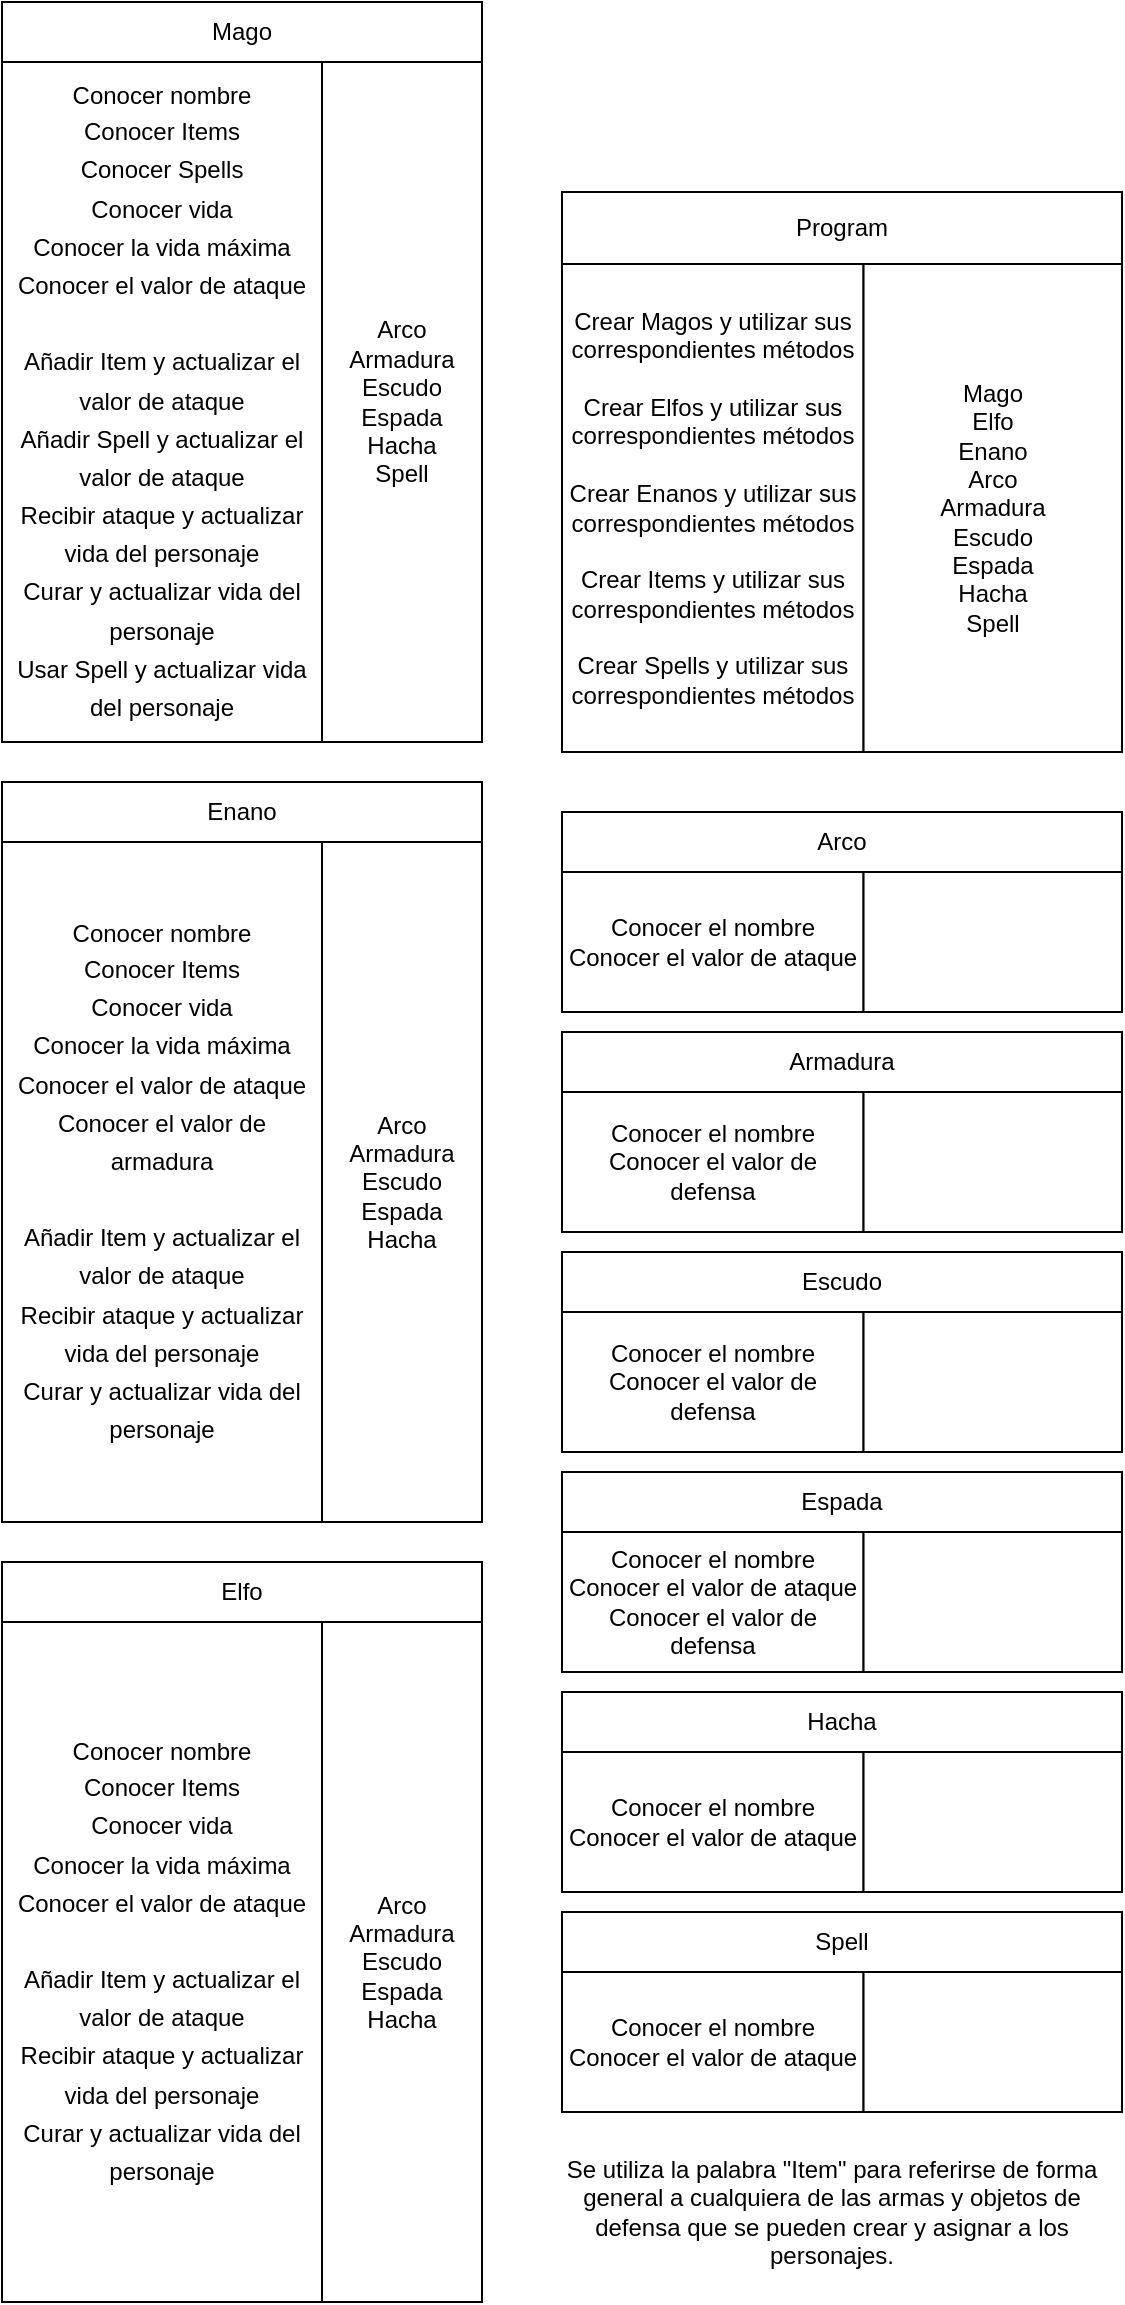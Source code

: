 <mxfile version="24.7.16">
  <diagram name="Página-1" id="kuqY4EXrILYwsMJSM5DG">
    <mxGraphModel grid="1" page="1" gridSize="10" guides="1" tooltips="1" connect="1" arrows="1" fold="1" pageScale="1" pageWidth="827" pageHeight="1169" math="0" shadow="0">
      <root>
        <mxCell id="0" />
        <mxCell id="1" parent="0" />
        <mxCell id="qJ8zN0nMe3HMnmFR6Ydz-25" value="" style="group" connectable="0" vertex="1" parent="1">
          <mxGeometry x="440" y="105" width="280" height="280" as="geometry" />
        </mxCell>
        <mxCell id="qJ8zN0nMe3HMnmFR6Ydz-26" value="Program" style="rounded=0;whiteSpace=wrap;html=1;" vertex="1" parent="qJ8zN0nMe3HMnmFR6Ydz-25">
          <mxGeometry width="280" height="36" as="geometry" />
        </mxCell>
        <mxCell id="qJ8zN0nMe3HMnmFR6Ydz-27" value="Crear Magos y utilizar sus correspondientes métodos&lt;div&gt;&lt;br&gt;&lt;div&gt;Crear Elfos&amp;nbsp;&lt;span style=&quot;background-color: initial;&quot;&gt;y utilizar sus correspondientes métodos&lt;/span&gt;&lt;/div&gt;&lt;div&gt;&lt;span style=&quot;background-color: initial;&quot;&gt;&lt;br&gt;&lt;/span&gt;&lt;/div&gt;&lt;div&gt;Crear Enanos&amp;nbsp;&lt;span style=&quot;background-color: initial;&quot;&gt;y utilizar sus correspondientes métodos&lt;/span&gt;&lt;/div&gt;&lt;/div&gt;&lt;div&gt;&lt;span style=&quot;background-color: initial;&quot;&gt;&lt;br&gt;&lt;/span&gt;&lt;/div&gt;&lt;div&gt;&lt;span style=&quot;background-color: initial;&quot;&gt;Crear Items&amp;nbsp;&lt;/span&gt;&lt;span style=&quot;background-color: initial;&quot;&gt;y utilizar sus correspondientes métodos&lt;/span&gt;&lt;/div&gt;&lt;div&gt;&lt;span style=&quot;background-color: initial;&quot;&gt;&lt;br&gt;&lt;/span&gt;&lt;/div&gt;&lt;div&gt;&lt;span style=&quot;background-color: initial;&quot;&gt;Crear Spells&amp;nbsp;&lt;/span&gt;&lt;span style=&quot;background-color: initial;&quot;&gt;y utilizar sus correspondientes métodos&lt;/span&gt;&lt;/div&gt;" style="rounded=0;whiteSpace=wrap;html=1;" vertex="1" parent="qJ8zN0nMe3HMnmFR6Ydz-25">
          <mxGeometry y="36" width="150.77" height="244" as="geometry" />
        </mxCell>
        <mxCell id="qJ8zN0nMe3HMnmFR6Ydz-28" value="Mago&lt;div&gt;Elfo&lt;/div&gt;&lt;div&gt;Enano&lt;/div&gt;&lt;div&gt;&lt;span style=&quot;background-color: initial;&quot;&gt;Arco&lt;/span&gt;&lt;div&gt;&lt;span style=&quot;background-color: initial;&quot;&gt;Armadura&lt;/span&gt;&lt;/div&gt;&lt;div&gt;&lt;span style=&quot;background-color: initial;&quot;&gt;Escudo&lt;/span&gt;&lt;/div&gt;&lt;div&gt;Espada&lt;/div&gt;&lt;div&gt;Hacha&lt;/div&gt;&lt;div&gt;Spell&lt;/div&gt;&lt;/div&gt;" style="rounded=0;whiteSpace=wrap;html=1;" vertex="1" parent="qJ8zN0nMe3HMnmFR6Ydz-25">
          <mxGeometry x="150.77" y="36" width="129.23" height="244" as="geometry" />
        </mxCell>
        <mxCell id="qJ8zN0nMe3HMnmFR6Ydz-43" value="" style="group" connectable="0" vertex="1" parent="1">
          <mxGeometry x="160" y="10" width="240" height="370" as="geometry" />
        </mxCell>
        <mxCell id="qJ8zN0nMe3HMnmFR6Ydz-29" value="Mago" style="rounded=0;whiteSpace=wrap;html=1;" vertex="1" parent="qJ8zN0nMe3HMnmFR6Ydz-43">
          <mxGeometry width="240" height="30" as="geometry" />
        </mxCell>
        <mxCell id="qJ8zN0nMe3HMnmFR6Ydz-30" value="Conocer nombre&lt;div style=&quot;font-size: 16px;&quot;&gt;&lt;span style=&quot;font-size: 12px;&quot;&gt;Conocer Items&lt;/span&gt;&lt;/div&gt;&lt;div style=&quot;font-size: 16px;&quot;&gt;&lt;span style=&quot;font-size: 12px;&quot;&gt;Conocer Spells&lt;/span&gt;&lt;/div&gt;&lt;div style=&quot;font-size: 16px;&quot;&gt;&lt;span style=&quot;font-size: 12px;&quot;&gt;Conocer vida&lt;/span&gt;&lt;/div&gt;&lt;div style=&quot;font-size: 16px;&quot;&gt;&lt;span style=&quot;font-size: 12px;&quot;&gt;Conocer la vida máxima&lt;/span&gt;&lt;/div&gt;&lt;div style=&quot;font-size: 16px;&quot;&gt;&lt;span style=&quot;font-size: 12px;&quot;&gt;Conocer el valor de ataque&lt;/span&gt;&lt;/div&gt;&lt;div style=&quot;font-size: 16px;&quot;&gt;&lt;span style=&quot;font-size: 12px;&quot;&gt;&lt;br&gt;&lt;/span&gt;&lt;/div&gt;&lt;div style=&quot;font-size: 16px;&quot;&gt;&lt;div&gt;&lt;span style=&quot;font-size: 12px;&quot;&gt;Añadir Item y actualizar el valor de ataque&lt;/span&gt;&lt;/div&gt;&lt;div&gt;&lt;span style=&quot;font-size: 12px;&quot;&gt;Añadir Spell&amp;nbsp;&lt;/span&gt;&lt;span style=&quot;font-size: 12px; background-color: initial;&quot;&gt;y actualizar el valor de ataque&lt;/span&gt;&lt;/div&gt;&lt;/div&gt;&lt;div style=&quot;font-size: 16px;&quot;&gt;&lt;span style=&quot;font-size: 12px;&quot;&gt;Recibir ataque&lt;/span&gt;&lt;span style=&quot;background-color: initial; font-size: 12px;&quot;&gt;&amp;nbsp;&lt;/span&gt;&lt;span style=&quot;background-color: initial; font-size: 12px;&quot;&gt;y actualizar vida del personaje&lt;/span&gt;&lt;/div&gt;&lt;div style=&quot;font-size: 16px;&quot;&gt;&lt;span style=&quot;font-size: 12px;&quot;&gt;Curar&amp;nbsp;&lt;/span&gt;&lt;span style=&quot;background-color: initial; font-size: 12px;&quot;&gt;y actualizar vida del personaje&lt;/span&gt;&lt;/div&gt;&lt;div style=&quot;font-size: 16px;&quot;&gt;&lt;span style=&quot;font-size: 12px;&quot;&gt;Usar Spell&amp;nbsp;&lt;/span&gt;&lt;span style=&quot;background-color: initial; font-size: 12px;&quot;&gt;y actualizar vida del personaje&lt;/span&gt;&lt;span style=&quot;background-color: initial; color: rgba(0, 0, 0, 0); font-family: monospace; font-size: 0px; text-align: start; text-wrap: nowrap;&quot;&gt;%3CmxGraphModel%3E%3Croot%3E%3CmxCell%20id%3D%220%22%2F%3E%3CmxCell%20id%3D%221%22%20parent%3D%220%22%2F%3E%3CmxCell%20id%3D%222%22%20style%3D%22edgeStyle%3DorthogonalEdgeStyle%3Brounded%3D0%3BorthogonalLoop%3D1%3BjettySize%3Dauto%3Bhtml%3D1%3BexitX%3D1%3BexitY%3D0.25%3BexitDx%3D0%3BexitDy%3D0%3BentryX%3D0.337%3BentryY%3D0.999%3BentryDx%3D0%3BentryDy%3D0%3BentryPerimeter%3D0%3B%22%20edge%3D%221%22%20parent%3D%221%22%3E%3CmxGeometry%20relative%3D%221%22%20as%3D%22geometry%22%3E%3CmxPoint%20x%3D%22271%22%20y%3D%22728%22%20as%3D%22sourcePoint%22%2F%3E%3CmxPoint%20x%3D%22314%22%20y%3D%22780%22%20as%3D%22targetPoint%22%2F%3E%3C%2FmxGeometry%3E%3C%2FmxCell%3E%3C%2Froot%3E%3C%2FmxGraphModel%3E&lt;/span&gt;&lt;/div&gt;" style="rounded=0;whiteSpace=wrap;html=1;" vertex="1" parent="qJ8zN0nMe3HMnmFR6Ydz-43">
          <mxGeometry y="30" width="160" height="340" as="geometry" />
        </mxCell>
        <mxCell id="qJ8zN0nMe3HMnmFR6Ydz-31" value="&lt;span style=&quot;background-color: initial;&quot;&gt;Arco&lt;/span&gt;&lt;div&gt;&lt;span style=&quot;background-color: initial;&quot;&gt;Armadura&lt;/span&gt;&lt;/div&gt;&lt;div&gt;&lt;span style=&quot;background-color: initial;&quot;&gt;Escudo&lt;/span&gt;&lt;/div&gt;&lt;div&gt;Espada&lt;/div&gt;&lt;div&gt;Hacha&lt;/div&gt;&lt;div&gt;Spell&lt;/div&gt;" style="rounded=0;whiteSpace=wrap;html=1;" vertex="1" parent="qJ8zN0nMe3HMnmFR6Ydz-43">
          <mxGeometry x="160" y="30" width="80" height="340" as="geometry" />
        </mxCell>
        <mxCell id="qJ8zN0nMe3HMnmFR6Ydz-44" value="" style="group" connectable="0" vertex="1" parent="1">
          <mxGeometry x="160" y="400" width="240" height="370" as="geometry" />
        </mxCell>
        <mxCell id="qJ8zN0nMe3HMnmFR6Ydz-32" value="Enano" style="rounded=0;whiteSpace=wrap;html=1;" vertex="1" parent="qJ8zN0nMe3HMnmFR6Ydz-44">
          <mxGeometry width="240" height="30" as="geometry" />
        </mxCell>
        <mxCell id="qJ8zN0nMe3HMnmFR6Ydz-33" value="Conocer nombre&lt;div style=&quot;font-size: 16px;&quot;&gt;&lt;span style=&quot;font-size: 12px;&quot;&gt;Conocer Items&lt;/span&gt;&lt;/div&gt;&lt;div style=&quot;font-size: 16px;&quot;&gt;&lt;span style=&quot;font-size: 12px; background-color: initial;&quot;&gt;Conocer vida&lt;/span&gt;&lt;/div&gt;&lt;div style=&quot;font-size: 16px;&quot;&gt;&lt;span style=&quot;font-size: 12px;&quot;&gt;Conocer la vida máxima&lt;/span&gt;&lt;/div&gt;&lt;div style=&quot;font-size: 16px;&quot;&gt;&lt;span style=&quot;font-size: 12px;&quot;&gt;Conocer el valor de ataque&lt;/span&gt;&lt;/div&gt;&lt;div style=&quot;font-size: 16px;&quot;&gt;&lt;span style=&quot;font-size: 12px;&quot;&gt;Conocer el valor de armadura&lt;/span&gt;&lt;/div&gt;&lt;div style=&quot;font-size: 16px;&quot;&gt;&lt;span style=&quot;font-size: 12px;&quot;&gt;&lt;br&gt;&lt;/span&gt;&lt;/div&gt;&lt;div style=&quot;font-size: 16px;&quot;&gt;&lt;div&gt;&lt;span style=&quot;font-size: 12px;&quot;&gt;Añadir Item&amp;nbsp;&lt;/span&gt;&lt;span style=&quot;font-size: 12px; background-color: initial;&quot;&gt;y actualizar el valor de ataque&lt;/span&gt;&lt;/div&gt;&lt;/div&gt;&lt;div style=&quot;font-size: 16px;&quot;&gt;&lt;span style=&quot;font-size: 12px;&quot;&gt;Recibir ataque y actualizar vida del personaje&lt;/span&gt;&lt;/div&gt;&lt;div style=&quot;font-size: 16px;&quot;&gt;&lt;span style=&quot;font-size: 12px;&quot;&gt;Curar&amp;nbsp;&lt;/span&gt;&lt;span style=&quot;background-color: initial; font-size: 12px;&quot;&gt;y actualizar vida del personaje&lt;/span&gt;&lt;/div&gt;" style="rounded=0;whiteSpace=wrap;html=1;" vertex="1" parent="qJ8zN0nMe3HMnmFR6Ydz-44">
          <mxGeometry y="30" width="160" height="340" as="geometry" />
        </mxCell>
        <mxCell id="qJ8zN0nMe3HMnmFR6Ydz-34" value="&lt;span style=&quot;background-color: initial;&quot;&gt;Arco&lt;/span&gt;&lt;div&gt;&lt;span style=&quot;background-color: initial;&quot;&gt;Armadura&lt;/span&gt;&lt;/div&gt;&lt;div&gt;&lt;span style=&quot;background-color: initial;&quot;&gt;Escudo&lt;/span&gt;&lt;/div&gt;&lt;div&gt;Espada&lt;/div&gt;&lt;div&gt;Hacha&lt;/div&gt;" style="rounded=0;whiteSpace=wrap;html=1;" vertex="1" parent="qJ8zN0nMe3HMnmFR6Ydz-44">
          <mxGeometry x="160" y="30" width="80" height="340" as="geometry" />
        </mxCell>
        <mxCell id="qJ8zN0nMe3HMnmFR6Ydz-45" value="" style="group" connectable="0" vertex="1" parent="1">
          <mxGeometry x="160" y="790" width="240" height="370" as="geometry" />
        </mxCell>
        <mxCell id="qJ8zN0nMe3HMnmFR6Ydz-35" value="Elfo" style="rounded=0;whiteSpace=wrap;html=1;" vertex="1" parent="qJ8zN0nMe3HMnmFR6Ydz-45">
          <mxGeometry width="240" height="30" as="geometry" />
        </mxCell>
        <mxCell id="qJ8zN0nMe3HMnmFR6Ydz-36" value="Conocer nombre&lt;div style=&quot;font-size: 16px;&quot;&gt;&lt;span style=&quot;font-size: 12px;&quot;&gt;Conocer Items&lt;/span&gt;&lt;/div&gt;&lt;div style=&quot;font-size: 16px;&quot;&gt;&lt;span style=&quot;font-size: 12px;&quot;&gt;Conocer vida&lt;/span&gt;&lt;/div&gt;&lt;div style=&quot;font-size: 16px;&quot;&gt;&lt;span style=&quot;font-size: 12px;&quot;&gt;Conocer la vida máxima&lt;/span&gt;&lt;/div&gt;&lt;div style=&quot;font-size: 16px;&quot;&gt;&lt;span style=&quot;font-size: 12px;&quot;&gt;Conocer el valor de ataque&lt;/span&gt;&lt;/div&gt;&lt;div style=&quot;font-size: 16px;&quot;&gt;&lt;span style=&quot;font-size: 12px;&quot;&gt;&lt;br&gt;&lt;/span&gt;&lt;/div&gt;&lt;div style=&quot;font-size: 16px;&quot;&gt;&lt;div&gt;&lt;span style=&quot;font-size: 12px;&quot;&gt;Añadir Item&amp;nbsp;&lt;/span&gt;&lt;span style=&quot;font-size: 12px; background-color: initial;&quot;&gt;y actualizar el valor de ataque&lt;/span&gt;&lt;/div&gt;&lt;/div&gt;&lt;div style=&quot;font-size: 16px;&quot;&gt;&lt;span style=&quot;font-size: 12px;&quot;&gt;Recibir ataque&amp;nbsp;&lt;/span&gt;&lt;span style=&quot;background-color: initial; font-size: 12px;&quot;&gt;y actualizar vida del personaje&lt;/span&gt;&lt;/div&gt;&lt;div style=&quot;font-size: 16px;&quot;&gt;&lt;span style=&quot;font-size: 12px;&quot;&gt;Curar&amp;nbsp;&lt;/span&gt;&lt;span style=&quot;background-color: initial; font-size: 12px;&quot;&gt;y actualizar vida del personaje&lt;/span&gt;&lt;span style=&quot;background-color: initial; color: rgba(0, 0, 0, 0); font-family: monospace; font-size: 0px; text-align: start; text-wrap: nowrap;&quot;&gt;%3CmxGraphModel%3E%3Croot%3E%3CmxCell%20id%3D%220%22%2F%3E%3CmxCell%20id%3D%221%22%20parent%3D%220%22%2F%3E%3CmxCell%20id%3D%222%22%20style%3D%22edgeStyle%3DorthogonalEdgeStyle%3Brounded%3D0%3BorthogonalLoop%3D1%3BjettySize%3Dauto%3Bhtml%3D1%3BexitX%3D1%3BexitY%3D0.25%3BexitDx%3D0%3BexitDy%3D0%3BentryX%3D0.337%3BentryY%3D0.999%3BentryDx%3D0%3BentryDy%3D0%3BentryPerimeter%3D0%3B%22%20edge%3D%221%22%20parent%3D%221%22%3E%3CmxGeometry%20relative%3D%221%22%20as%3D%22geometry%22%3E%3CmxPoint%20x%3D%22271%22%20y%3D%22728%22%20as%3D%22sourcePoint%22%2F%3E%3CmxPoint%20x%3D%22314%22%20y%3D%22780%22%20as%3D%22targetPoint%22%2F%3E%3C%2FmxGeometry%3E%3C%2FmxCell%3E%3C%2Froot%3E%3C%2FmxGraphModel%3E&lt;/span&gt;&lt;/div&gt;" style="rounded=0;whiteSpace=wrap;html=1;" vertex="1" parent="qJ8zN0nMe3HMnmFR6Ydz-45">
          <mxGeometry y="30" width="160" height="340" as="geometry" />
        </mxCell>
        <mxCell id="qJ8zN0nMe3HMnmFR6Ydz-37" value="&lt;span style=&quot;background-color: initial;&quot;&gt;Arco&lt;/span&gt;&lt;div&gt;&lt;span style=&quot;background-color: initial;&quot;&gt;Armadura&lt;/span&gt;&lt;/div&gt;&lt;div&gt;&lt;span style=&quot;background-color: initial;&quot;&gt;Escudo&lt;/span&gt;&lt;/div&gt;&lt;div&gt;Espada&lt;/div&gt;&lt;div&gt;Hacha&lt;/div&gt;" style="rounded=0;whiteSpace=wrap;html=1;" vertex="1" parent="qJ8zN0nMe3HMnmFR6Ydz-45">
          <mxGeometry x="160" y="30" width="80" height="340" as="geometry" />
        </mxCell>
        <mxCell id="qJ8zN0nMe3HMnmFR6Ydz-46" value="" style="group" connectable="0" vertex="1" parent="1">
          <mxGeometry x="440" y="415" width="280" height="100" as="geometry" />
        </mxCell>
        <mxCell id="qJ8zN0nMe3HMnmFR6Ydz-22" value="" style="group" connectable="0" vertex="1" parent="qJ8zN0nMe3HMnmFR6Ydz-46">
          <mxGeometry width="280" height="100" as="geometry" />
        </mxCell>
        <mxCell id="qJ8zN0nMe3HMnmFR6Ydz-23" value="Conocer el nombre&lt;div&gt;Conocer el valor de ataque&lt;/div&gt;" style="rounded=0;whiteSpace=wrap;html=1;" vertex="1" parent="qJ8zN0nMe3HMnmFR6Ydz-22">
          <mxGeometry y="30" width="150.769" height="70" as="geometry" />
        </mxCell>
        <mxCell id="qJ8zN0nMe3HMnmFR6Ydz-24" value="" style="rounded=0;whiteSpace=wrap;html=1;" vertex="1" parent="qJ8zN0nMe3HMnmFR6Ydz-22">
          <mxGeometry x="150.769" y="30" width="129.231" height="70" as="geometry" />
        </mxCell>
        <mxCell id="qJ8zN0nMe3HMnmFR6Ydz-38" value="Arco" style="rounded=0;whiteSpace=wrap;html=1;" vertex="1" parent="qJ8zN0nMe3HMnmFR6Ydz-46">
          <mxGeometry width="280" height="30" as="geometry" />
        </mxCell>
        <mxCell id="qJ8zN0nMe3HMnmFR6Ydz-48" value="" style="group" connectable="0" vertex="1" parent="1">
          <mxGeometry x="440" y="965" width="280" height="100" as="geometry" />
        </mxCell>
        <mxCell id="qJ8zN0nMe3HMnmFR6Ydz-39" value="" style="group" connectable="0" vertex="1" parent="qJ8zN0nMe3HMnmFR6Ydz-48">
          <mxGeometry width="280" height="100" as="geometry" />
        </mxCell>
        <mxCell id="qJ8zN0nMe3HMnmFR6Ydz-40" value="Conocer el nombre&lt;div&gt;Conocer el valor de ataque&lt;/div&gt;" style="rounded=0;whiteSpace=wrap;html=1;" vertex="1" parent="qJ8zN0nMe3HMnmFR6Ydz-39">
          <mxGeometry y="30" width="150.769" height="70" as="geometry" />
        </mxCell>
        <mxCell id="qJ8zN0nMe3HMnmFR6Ydz-41" value="" style="rounded=0;whiteSpace=wrap;html=1;" vertex="1" parent="qJ8zN0nMe3HMnmFR6Ydz-39">
          <mxGeometry x="150.769" y="30" width="129.231" height="70" as="geometry" />
        </mxCell>
        <mxCell id="qJ8zN0nMe3HMnmFR6Ydz-42" value="Spell" style="rounded=0;whiteSpace=wrap;html=1;" vertex="1" parent="qJ8zN0nMe3HMnmFR6Ydz-48">
          <mxGeometry width="280" height="30" as="geometry" />
        </mxCell>
        <mxCell id="qJ8zN0nMe3HMnmFR6Ydz-49" value="" style="group" connectable="0" vertex="1" parent="1">
          <mxGeometry x="440" y="525" width="280" height="100" as="geometry" />
        </mxCell>
        <mxCell id="qJ8zN0nMe3HMnmFR6Ydz-50" value="" style="group" connectable="0" vertex="1" parent="qJ8zN0nMe3HMnmFR6Ydz-49">
          <mxGeometry width="280" height="100" as="geometry" />
        </mxCell>
        <mxCell id="qJ8zN0nMe3HMnmFR6Ydz-51" value="Conocer el nombre&lt;div&gt;Conocer el valor de defensa&lt;/div&gt;" style="rounded=0;whiteSpace=wrap;html=1;" vertex="1" parent="qJ8zN0nMe3HMnmFR6Ydz-50">
          <mxGeometry y="30" width="150.769" height="70" as="geometry" />
        </mxCell>
        <mxCell id="qJ8zN0nMe3HMnmFR6Ydz-52" value="" style="rounded=0;whiteSpace=wrap;html=1;" vertex="1" parent="qJ8zN0nMe3HMnmFR6Ydz-50">
          <mxGeometry x="150.769" y="30" width="129.231" height="70" as="geometry" />
        </mxCell>
        <mxCell id="qJ8zN0nMe3HMnmFR6Ydz-53" value="Armadura" style="rounded=0;whiteSpace=wrap;html=1;" vertex="1" parent="qJ8zN0nMe3HMnmFR6Ydz-49">
          <mxGeometry width="280" height="30" as="geometry" />
        </mxCell>
        <mxCell id="qJ8zN0nMe3HMnmFR6Ydz-55" value="" style="group" connectable="0" vertex="1" parent="1">
          <mxGeometry x="440" y="635" width="280" height="100" as="geometry" />
        </mxCell>
        <mxCell id="qJ8zN0nMe3HMnmFR6Ydz-56" value="" style="group" connectable="0" vertex="1" parent="qJ8zN0nMe3HMnmFR6Ydz-55">
          <mxGeometry width="280" height="100" as="geometry" />
        </mxCell>
        <mxCell id="qJ8zN0nMe3HMnmFR6Ydz-57" value="Conocer el nombre&lt;div&gt;Conocer el valor de defensa&lt;/div&gt;" style="rounded=0;whiteSpace=wrap;html=1;" vertex="1" parent="qJ8zN0nMe3HMnmFR6Ydz-56">
          <mxGeometry y="30" width="150.769" height="70" as="geometry" />
        </mxCell>
        <mxCell id="qJ8zN0nMe3HMnmFR6Ydz-58" value="" style="rounded=0;whiteSpace=wrap;html=1;" vertex="1" parent="qJ8zN0nMe3HMnmFR6Ydz-56">
          <mxGeometry x="150.769" y="30" width="129.231" height="70" as="geometry" />
        </mxCell>
        <mxCell id="qJ8zN0nMe3HMnmFR6Ydz-59" value="Escudo" style="rounded=0;whiteSpace=wrap;html=1;" vertex="1" parent="qJ8zN0nMe3HMnmFR6Ydz-55">
          <mxGeometry width="280" height="30" as="geometry" />
        </mxCell>
        <mxCell id="qJ8zN0nMe3HMnmFR6Ydz-60" value="" style="group" connectable="0" vertex="1" parent="1">
          <mxGeometry x="440" y="745" width="280" height="100" as="geometry" />
        </mxCell>
        <mxCell id="qJ8zN0nMe3HMnmFR6Ydz-61" value="" style="group" connectable="0" vertex="1" parent="qJ8zN0nMe3HMnmFR6Ydz-60">
          <mxGeometry width="280" height="100" as="geometry" />
        </mxCell>
        <mxCell id="qJ8zN0nMe3HMnmFR6Ydz-62" value="Conocer el nombre&lt;div&gt;Conocer el valor de ataque&lt;/div&gt;&lt;div&gt;Conocer el valor de defensa&lt;/div&gt;" style="rounded=0;whiteSpace=wrap;html=1;" vertex="1" parent="qJ8zN0nMe3HMnmFR6Ydz-61">
          <mxGeometry y="30" width="150.769" height="70" as="geometry" />
        </mxCell>
        <mxCell id="qJ8zN0nMe3HMnmFR6Ydz-63" value="" style="rounded=0;whiteSpace=wrap;html=1;" vertex="1" parent="qJ8zN0nMe3HMnmFR6Ydz-61">
          <mxGeometry x="150.769" y="30" width="129.231" height="70" as="geometry" />
        </mxCell>
        <mxCell id="qJ8zN0nMe3HMnmFR6Ydz-64" value="Espada" style="rounded=0;whiteSpace=wrap;html=1;" vertex="1" parent="qJ8zN0nMe3HMnmFR6Ydz-60">
          <mxGeometry width="280" height="30" as="geometry" />
        </mxCell>
        <mxCell id="qJ8zN0nMe3HMnmFR6Ydz-65" value="" style="group" connectable="0" vertex="1" parent="1">
          <mxGeometry x="440" y="855" width="280" height="100" as="geometry" />
        </mxCell>
        <mxCell id="qJ8zN0nMe3HMnmFR6Ydz-66" value="" style="group" connectable="0" vertex="1" parent="qJ8zN0nMe3HMnmFR6Ydz-65">
          <mxGeometry width="280" height="100" as="geometry" />
        </mxCell>
        <mxCell id="qJ8zN0nMe3HMnmFR6Ydz-67" value="Conocer el nombre&lt;div&gt;Conocer el valor de ataque&lt;/div&gt;" style="rounded=0;whiteSpace=wrap;html=1;" vertex="1" parent="qJ8zN0nMe3HMnmFR6Ydz-66">
          <mxGeometry y="30" width="150.769" height="70" as="geometry" />
        </mxCell>
        <mxCell id="qJ8zN0nMe3HMnmFR6Ydz-68" value="" style="rounded=0;whiteSpace=wrap;html=1;" vertex="1" parent="qJ8zN0nMe3HMnmFR6Ydz-66">
          <mxGeometry x="150.769" y="30" width="129.231" height="70" as="geometry" />
        </mxCell>
        <mxCell id="qJ8zN0nMe3HMnmFR6Ydz-69" value="Hacha" style="rounded=0;whiteSpace=wrap;html=1;" vertex="1" parent="qJ8zN0nMe3HMnmFR6Ydz-65">
          <mxGeometry width="280" height="30" as="geometry" />
        </mxCell>
        <mxCell id="qJ8zN0nMe3HMnmFR6Ydz-70" value="Se utiliza la palabra &quot;Item&quot; para referirse de forma general a cualquiera de las armas y objetos de defensa que se pueden crear y asignar a los personajes." style="text;html=1;align=center;verticalAlign=middle;whiteSpace=wrap;rounded=0;" vertex="1" parent="1">
          <mxGeometry x="430" y="1100" width="290" height="30" as="geometry" />
        </mxCell>
      </root>
    </mxGraphModel>
  </diagram>
</mxfile>
